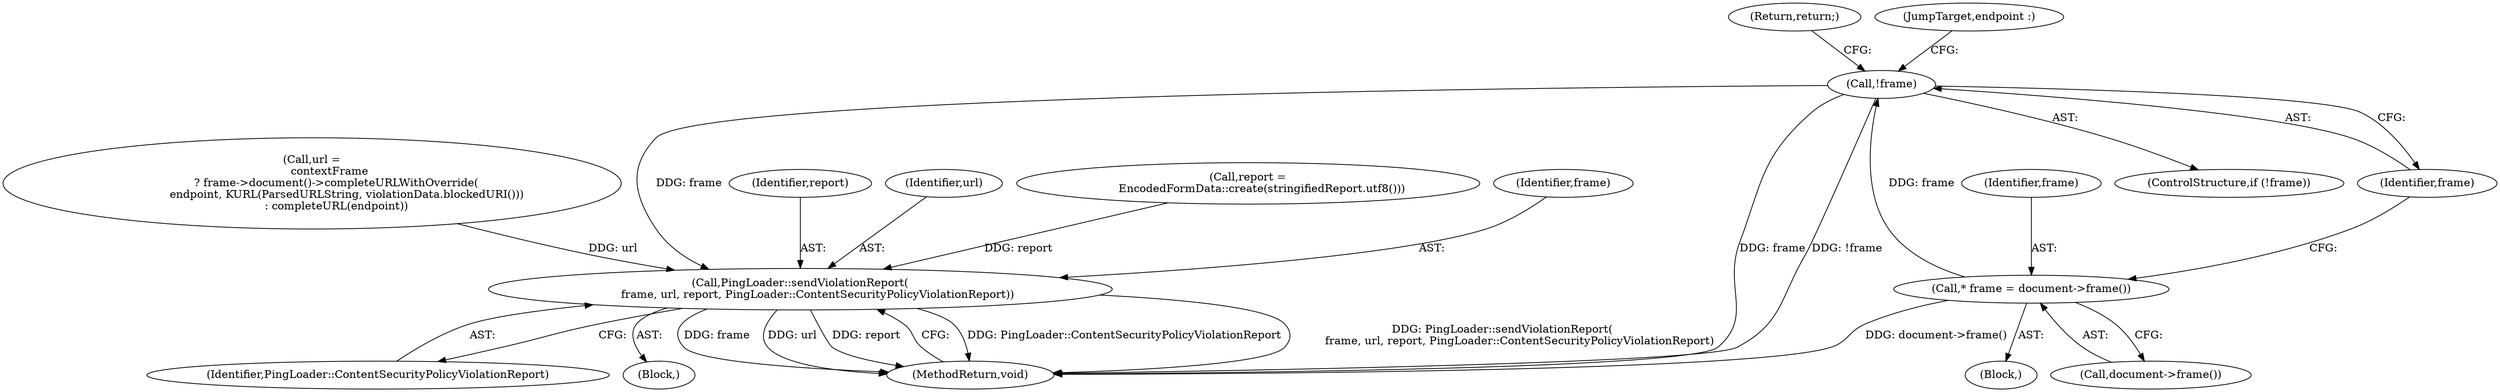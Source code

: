 digraph "0_Chrome_fea16c8b60ff3d0756d5eb392394963b647bc41a_0@pointer" {
"1000196" [label="(Call,!frame)"];
"1000192" [label="(Call,* frame = document->frame())"];
"1000227" [label="(Call,PingLoader::sendViolationReport(\n          frame, url, report, PingLoader::ContentSecurityPolicyViolationReport))"];
"1000230" [label="(Identifier,report)"];
"1000183" [label="(Block,)"];
"1000197" [label="(Identifier,frame)"];
"1000229" [label="(Identifier,url)"];
"1000192" [label="(Call,* frame = document->frame())"];
"1000198" [label="(Return,return;)"];
"1000231" [label="(Identifier,PingLoader::ContentSecurityPolicyViolationReport)"];
"1000196" [label="(Call,!frame)"];
"1000187" [label="(Call,report =\n        EncodedFormData::create(stringifiedReport.utf8()))"];
"1000194" [label="(Call,document->frame())"];
"1000199" [label="(JumpTarget,endpoint :)"];
"1000193" [label="(Identifier,frame)"];
"1000228" [label="(Identifier,frame)"];
"1000232" [label="(MethodReturn,void)"];
"1000216" [label="(Call,url =\n          contextFrame\n              ? frame->document()->completeURLWithOverride(\n                    endpoint, KURL(ParsedURLString, violationData.blockedURI()))\n              : completeURL(endpoint))"];
"1000200" [label="(Block,)"];
"1000227" [label="(Call,PingLoader::sendViolationReport(\n          frame, url, report, PingLoader::ContentSecurityPolicyViolationReport))"];
"1000195" [label="(ControlStructure,if (!frame))"];
"1000196" -> "1000195"  [label="AST: "];
"1000196" -> "1000197"  [label="CFG: "];
"1000197" -> "1000196"  [label="AST: "];
"1000198" -> "1000196"  [label="CFG: "];
"1000199" -> "1000196"  [label="CFG: "];
"1000196" -> "1000232"  [label="DDG: frame"];
"1000196" -> "1000232"  [label="DDG: !frame"];
"1000192" -> "1000196"  [label="DDG: frame"];
"1000196" -> "1000227"  [label="DDG: frame"];
"1000192" -> "1000183"  [label="AST: "];
"1000192" -> "1000194"  [label="CFG: "];
"1000193" -> "1000192"  [label="AST: "];
"1000194" -> "1000192"  [label="AST: "];
"1000197" -> "1000192"  [label="CFG: "];
"1000192" -> "1000232"  [label="DDG: document->frame()"];
"1000227" -> "1000200"  [label="AST: "];
"1000227" -> "1000231"  [label="CFG: "];
"1000228" -> "1000227"  [label="AST: "];
"1000229" -> "1000227"  [label="AST: "];
"1000230" -> "1000227"  [label="AST: "];
"1000231" -> "1000227"  [label="AST: "];
"1000232" -> "1000227"  [label="CFG: "];
"1000227" -> "1000232"  [label="DDG: PingLoader::ContentSecurityPolicyViolationReport"];
"1000227" -> "1000232"  [label="DDG: PingLoader::sendViolationReport(\n          frame, url, report, PingLoader::ContentSecurityPolicyViolationReport)"];
"1000227" -> "1000232"  [label="DDG: frame"];
"1000227" -> "1000232"  [label="DDG: url"];
"1000227" -> "1000232"  [label="DDG: report"];
"1000216" -> "1000227"  [label="DDG: url"];
"1000187" -> "1000227"  [label="DDG: report"];
}
